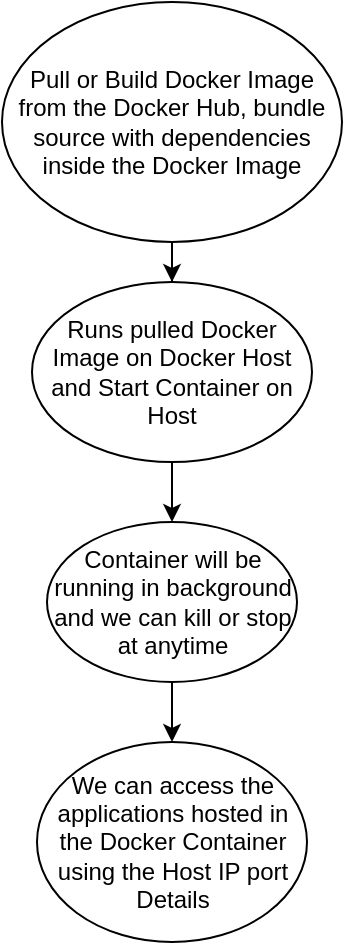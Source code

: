 <mxfile version="14.9.6" type="github"><diagram id="A1CtbbSl-5u5nmgmsCz4" name="Page-1"><mxGraphModel dx="1888" dy="547" grid="1" gridSize="10" guides="1" tooltips="1" connect="1" arrows="1" fold="1" page="1" pageScale="1" pageWidth="850" pageHeight="1100" math="0" shadow="0"><root><mxCell id="0"/><mxCell id="1" parent="0"/><mxCell id="aNhuZVfa_E3ncugnSyxK-3" style="edgeStyle=orthogonalEdgeStyle;rounded=0;orthogonalLoop=1;jettySize=auto;html=1;" edge="1" parent="1" source="aNhuZVfa_E3ncugnSyxK-1" target="aNhuZVfa_E3ncugnSyxK-2"><mxGeometry relative="1" as="geometry"/></mxCell><mxCell id="aNhuZVfa_E3ncugnSyxK-1" value="Pull or Build Docker Image from the Docker Hub, bundle source with dependencies inside the Docker Image&lt;br&gt;" style="ellipse;whiteSpace=wrap;html=1;" vertex="1" parent="1"><mxGeometry x="-50" y="50" width="170" height="120" as="geometry"/></mxCell><mxCell id="aNhuZVfa_E3ncugnSyxK-7" value="" style="edgeStyle=orthogonalEdgeStyle;rounded=0;orthogonalLoop=1;jettySize=auto;html=1;" edge="1" parent="1" source="aNhuZVfa_E3ncugnSyxK-2" target="aNhuZVfa_E3ncugnSyxK-4"><mxGeometry relative="1" as="geometry"/></mxCell><mxCell id="aNhuZVfa_E3ncugnSyxK-2" value="Runs pulled Docker Image on Docker Host and Start Container on Host&lt;br&gt;" style="ellipse;whiteSpace=wrap;html=1;" vertex="1" parent="1"><mxGeometry x="-35" y="190" width="140" height="90" as="geometry"/></mxCell><mxCell id="aNhuZVfa_E3ncugnSyxK-9" value="" style="edgeStyle=orthogonalEdgeStyle;rounded=0;orthogonalLoop=1;jettySize=auto;html=1;" edge="1" parent="1" source="aNhuZVfa_E3ncugnSyxK-4" target="aNhuZVfa_E3ncugnSyxK-8"><mxGeometry relative="1" as="geometry"/></mxCell><mxCell id="aNhuZVfa_E3ncugnSyxK-4" value="Container will be running in background and we can kill or stop at anytime" style="ellipse;whiteSpace=wrap;html=1;" vertex="1" parent="1"><mxGeometry x="-27.5" y="310" width="125" height="80" as="geometry"/></mxCell><mxCell id="aNhuZVfa_E3ncugnSyxK-8" value="We can access the applications hosted in the Docker Container using the Host IP port Details&lt;br&gt;" style="ellipse;whiteSpace=wrap;html=1;" vertex="1" parent="1"><mxGeometry x="-32.5" y="420" width="135" height="100" as="geometry"/></mxCell></root></mxGraphModel></diagram></mxfile>